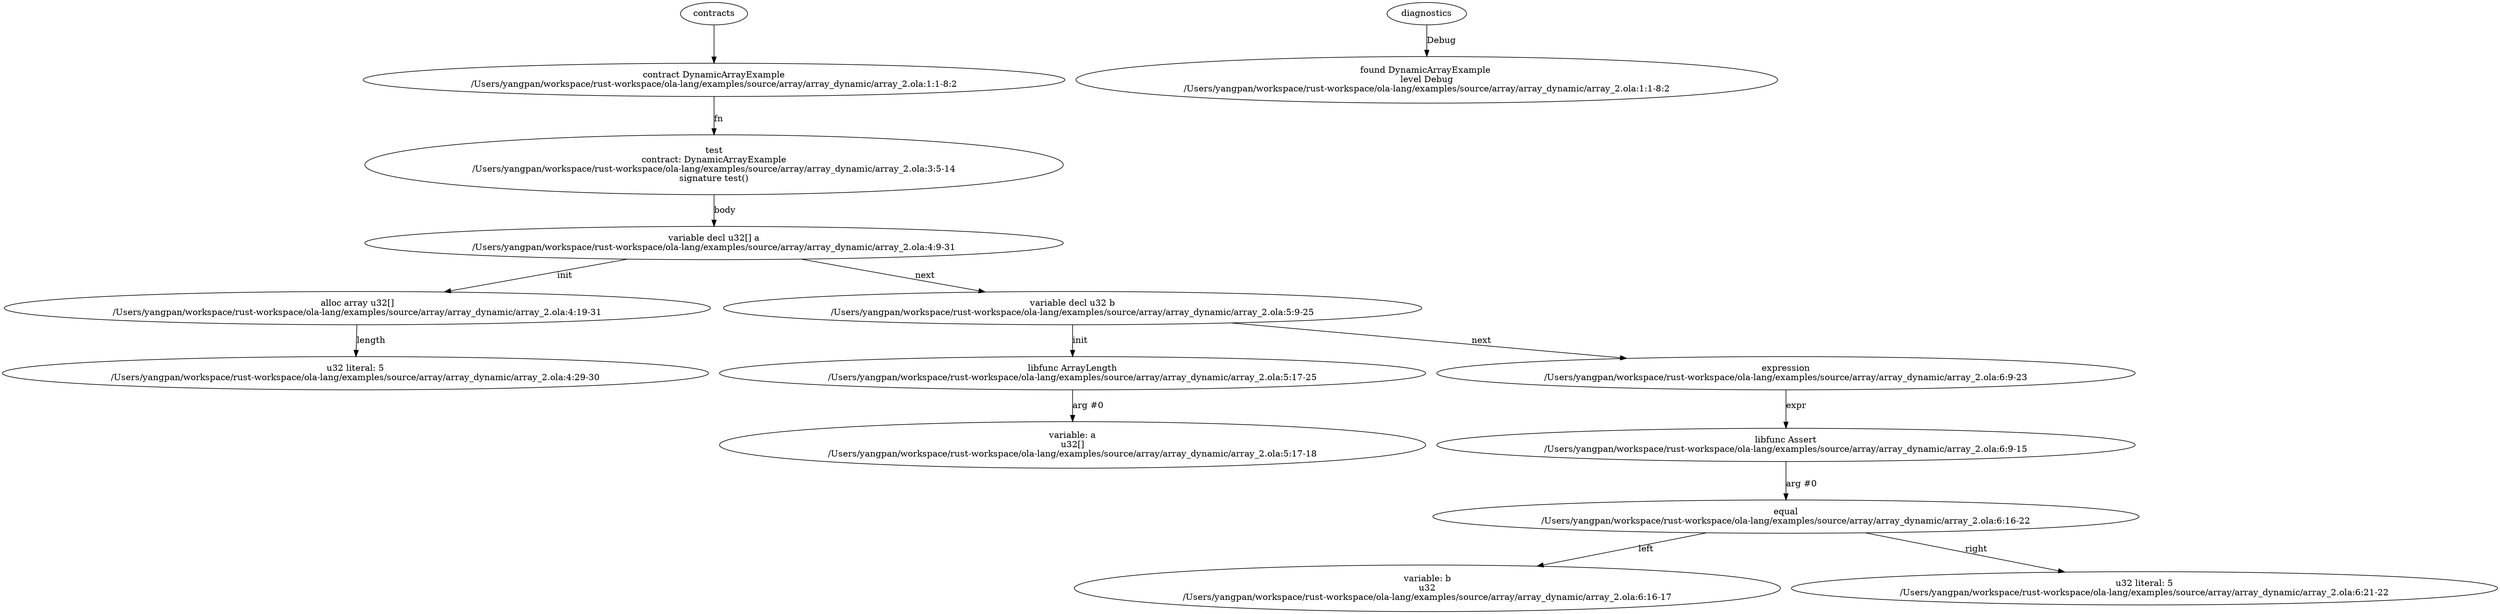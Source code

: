 strict digraph "/Users/yangpan/workspace/rust-workspace/ola-lang/examples/source/array/array_dynamic/array_2.ola" {
	contract [label="contract DynamicArrayExample\n/Users/yangpan/workspace/rust-workspace/ola-lang/examples/source/array/array_dynamic/array_2.ola:1:1-8:2"]
	test [label="test\ncontract: DynamicArrayExample\n/Users/yangpan/workspace/rust-workspace/ola-lang/examples/source/array/array_dynamic/array_2.ola:3:5-14\nsignature test()"]
	var_decl [label="variable decl u32[] a\n/Users/yangpan/workspace/rust-workspace/ola-lang/examples/source/array/array_dynamic/array_2.ola:4:9-31"]
	alloc_array [label="alloc array u32[]\n/Users/yangpan/workspace/rust-workspace/ola-lang/examples/source/array/array_dynamic/array_2.ola:4:19-31"]
	number_literal [label="u32 literal: 5\n/Users/yangpan/workspace/rust-workspace/ola-lang/examples/source/array/array_dynamic/array_2.ola:4:29-30"]
	var_decl_6 [label="variable decl u32 b\n/Users/yangpan/workspace/rust-workspace/ola-lang/examples/source/array/array_dynamic/array_2.ola:5:9-25"]
	libfunc [label="libfunc ArrayLength\n/Users/yangpan/workspace/rust-workspace/ola-lang/examples/source/array/array_dynamic/array_2.ola:5:17-25"]
	variable [label="variable: a\nu32[]\n/Users/yangpan/workspace/rust-workspace/ola-lang/examples/source/array/array_dynamic/array_2.ola:5:17-18"]
	expr [label="expression\n/Users/yangpan/workspace/rust-workspace/ola-lang/examples/source/array/array_dynamic/array_2.ola:6:9-23"]
	libfunc_10 [label="libfunc Assert\n/Users/yangpan/workspace/rust-workspace/ola-lang/examples/source/array/array_dynamic/array_2.ola:6:9-15"]
	equal [label="equal\n/Users/yangpan/workspace/rust-workspace/ola-lang/examples/source/array/array_dynamic/array_2.ola:6:16-22"]
	variable_12 [label="variable: b\nu32\n/Users/yangpan/workspace/rust-workspace/ola-lang/examples/source/array/array_dynamic/array_2.ola:6:16-17"]
	number_literal_13 [label="u32 literal: 5\n/Users/yangpan/workspace/rust-workspace/ola-lang/examples/source/array/array_dynamic/array_2.ola:6:21-22"]
	diagnostic [label="found DynamicArrayExample \nlevel Debug\n/Users/yangpan/workspace/rust-workspace/ola-lang/examples/source/array/array_dynamic/array_2.ola:1:1-8:2"]
	contracts -> contract
	contract -> test [label="fn"]
	test -> var_decl [label="body"]
	var_decl -> alloc_array [label="init"]
	alloc_array -> number_literal [label="length"]
	var_decl -> var_decl_6 [label="next"]
	var_decl_6 -> libfunc [label="init"]
	libfunc -> variable [label="arg #0"]
	var_decl_6 -> expr [label="next"]
	expr -> libfunc_10 [label="expr"]
	libfunc_10 -> equal [label="arg #0"]
	equal -> variable_12 [label="left"]
	equal -> number_literal_13 [label="right"]
	diagnostics -> diagnostic [label="Debug"]
}
